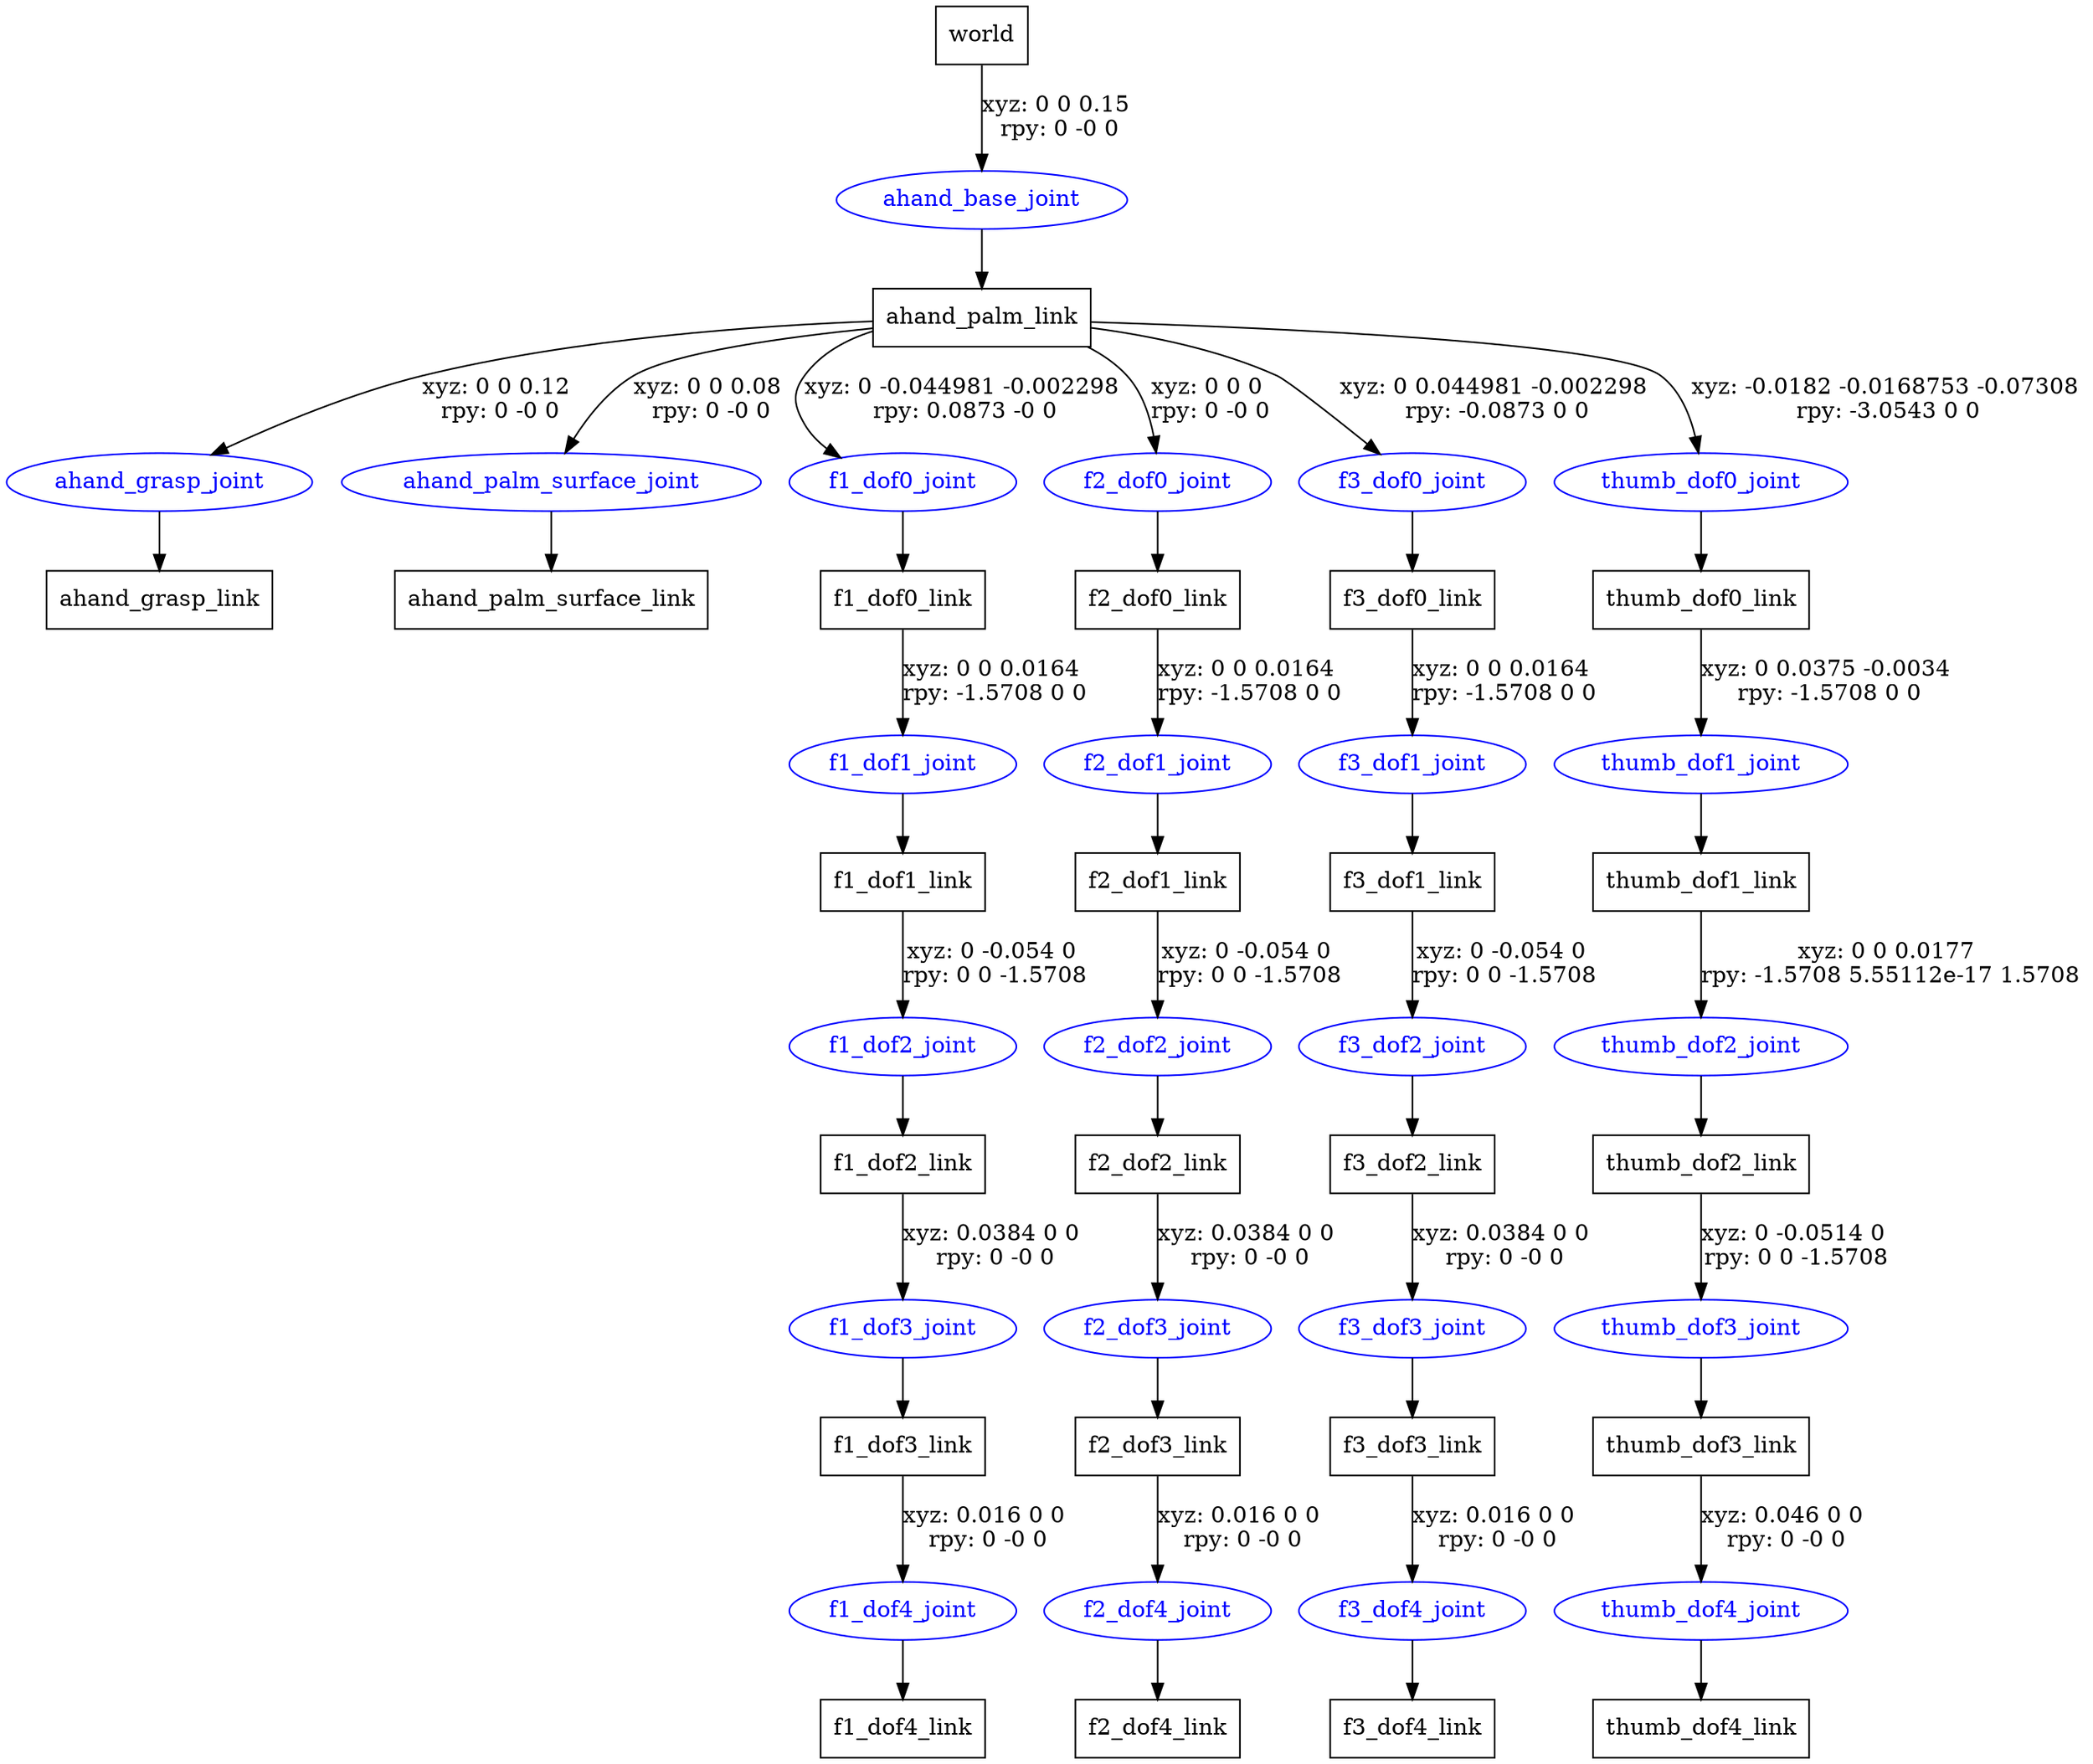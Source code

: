 digraph G {
node [shape=box];
"world" [label="world"];
"ahand_palm_link" [label="ahand_palm_link"];
"ahand_grasp_link" [label="ahand_grasp_link"];
"ahand_palm_surface_link" [label="ahand_palm_surface_link"];
"f1_dof0_link" [label="f1_dof0_link"];
"f1_dof1_link" [label="f1_dof1_link"];
"f1_dof2_link" [label="f1_dof2_link"];
"f1_dof3_link" [label="f1_dof3_link"];
"f1_dof4_link" [label="f1_dof4_link"];
"f2_dof0_link" [label="f2_dof0_link"];
"f2_dof1_link" [label="f2_dof1_link"];
"f2_dof2_link" [label="f2_dof2_link"];
"f2_dof3_link" [label="f2_dof3_link"];
"f2_dof4_link" [label="f2_dof4_link"];
"f3_dof0_link" [label="f3_dof0_link"];
"f3_dof1_link" [label="f3_dof1_link"];
"f3_dof2_link" [label="f3_dof2_link"];
"f3_dof3_link" [label="f3_dof3_link"];
"f3_dof4_link" [label="f3_dof4_link"];
"thumb_dof0_link" [label="thumb_dof0_link"];
"thumb_dof1_link" [label="thumb_dof1_link"];
"thumb_dof2_link" [label="thumb_dof2_link"];
"thumb_dof3_link" [label="thumb_dof3_link"];
"thumb_dof4_link" [label="thumb_dof4_link"];
node [shape=ellipse, color=blue, fontcolor=blue];
"world" -> "ahand_base_joint" [label="xyz: 0 0 0.15 \nrpy: 0 -0 0"]
"ahand_base_joint" -> "ahand_palm_link"
"ahand_palm_link" -> "ahand_grasp_joint" [label="xyz: 0 0 0.12 \nrpy: 0 -0 0"]
"ahand_grasp_joint" -> "ahand_grasp_link"
"ahand_palm_link" -> "ahand_palm_surface_joint" [label="xyz: 0 0 0.08 \nrpy: 0 -0 0"]
"ahand_palm_surface_joint" -> "ahand_palm_surface_link"
"ahand_palm_link" -> "f1_dof0_joint" [label="xyz: 0 -0.044981 -0.002298 \nrpy: 0.0873 -0 0"]
"f1_dof0_joint" -> "f1_dof0_link"
"f1_dof0_link" -> "f1_dof1_joint" [label="xyz: 0 0 0.0164 \nrpy: -1.5708 0 0"]
"f1_dof1_joint" -> "f1_dof1_link"
"f1_dof1_link" -> "f1_dof2_joint" [label="xyz: 0 -0.054 0 \nrpy: 0 0 -1.5708"]
"f1_dof2_joint" -> "f1_dof2_link"
"f1_dof2_link" -> "f1_dof3_joint" [label="xyz: 0.0384 0 0 \nrpy: 0 -0 0"]
"f1_dof3_joint" -> "f1_dof3_link"
"f1_dof3_link" -> "f1_dof4_joint" [label="xyz: 0.016 0 0 \nrpy: 0 -0 0"]
"f1_dof4_joint" -> "f1_dof4_link"
"ahand_palm_link" -> "f2_dof0_joint" [label="xyz: 0 0 0 \nrpy: 0 -0 0"]
"f2_dof0_joint" -> "f2_dof0_link"
"f2_dof0_link" -> "f2_dof1_joint" [label="xyz: 0 0 0.0164 \nrpy: -1.5708 0 0"]
"f2_dof1_joint" -> "f2_dof1_link"
"f2_dof1_link" -> "f2_dof2_joint" [label="xyz: 0 -0.054 0 \nrpy: 0 0 -1.5708"]
"f2_dof2_joint" -> "f2_dof2_link"
"f2_dof2_link" -> "f2_dof3_joint" [label="xyz: 0.0384 0 0 \nrpy: 0 -0 0"]
"f2_dof3_joint" -> "f2_dof3_link"
"f2_dof3_link" -> "f2_dof4_joint" [label="xyz: 0.016 0 0 \nrpy: 0 -0 0"]
"f2_dof4_joint" -> "f2_dof4_link"
"ahand_palm_link" -> "f3_dof0_joint" [label="xyz: 0 0.044981 -0.002298 \nrpy: -0.0873 0 0"]
"f3_dof0_joint" -> "f3_dof0_link"
"f3_dof0_link" -> "f3_dof1_joint" [label="xyz: 0 0 0.0164 \nrpy: -1.5708 0 0"]
"f3_dof1_joint" -> "f3_dof1_link"
"f3_dof1_link" -> "f3_dof2_joint" [label="xyz: 0 -0.054 0 \nrpy: 0 0 -1.5708"]
"f3_dof2_joint" -> "f3_dof2_link"
"f3_dof2_link" -> "f3_dof3_joint" [label="xyz: 0.0384 0 0 \nrpy: 0 -0 0"]
"f3_dof3_joint" -> "f3_dof3_link"
"f3_dof3_link" -> "f3_dof4_joint" [label="xyz: 0.016 0 0 \nrpy: 0 -0 0"]
"f3_dof4_joint" -> "f3_dof4_link"
"ahand_palm_link" -> "thumb_dof0_joint" [label="xyz: -0.0182 -0.0168753 -0.07308 \nrpy: -3.0543 0 0"]
"thumb_dof0_joint" -> "thumb_dof0_link"
"thumb_dof0_link" -> "thumb_dof1_joint" [label="xyz: 0 0.0375 -0.0034 \nrpy: -1.5708 0 0"]
"thumb_dof1_joint" -> "thumb_dof1_link"
"thumb_dof1_link" -> "thumb_dof2_joint" [label="xyz: 0 0 0.0177 \nrpy: -1.5708 5.55112e-17 1.5708"]
"thumb_dof2_joint" -> "thumb_dof2_link"
"thumb_dof2_link" -> "thumb_dof3_joint" [label="xyz: 0 -0.0514 0 \nrpy: 0 0 -1.5708"]
"thumb_dof3_joint" -> "thumb_dof3_link"
"thumb_dof3_link" -> "thumb_dof4_joint" [label="xyz: 0.046 0 0 \nrpy: 0 -0 0"]
"thumb_dof4_joint" -> "thumb_dof4_link"
}
